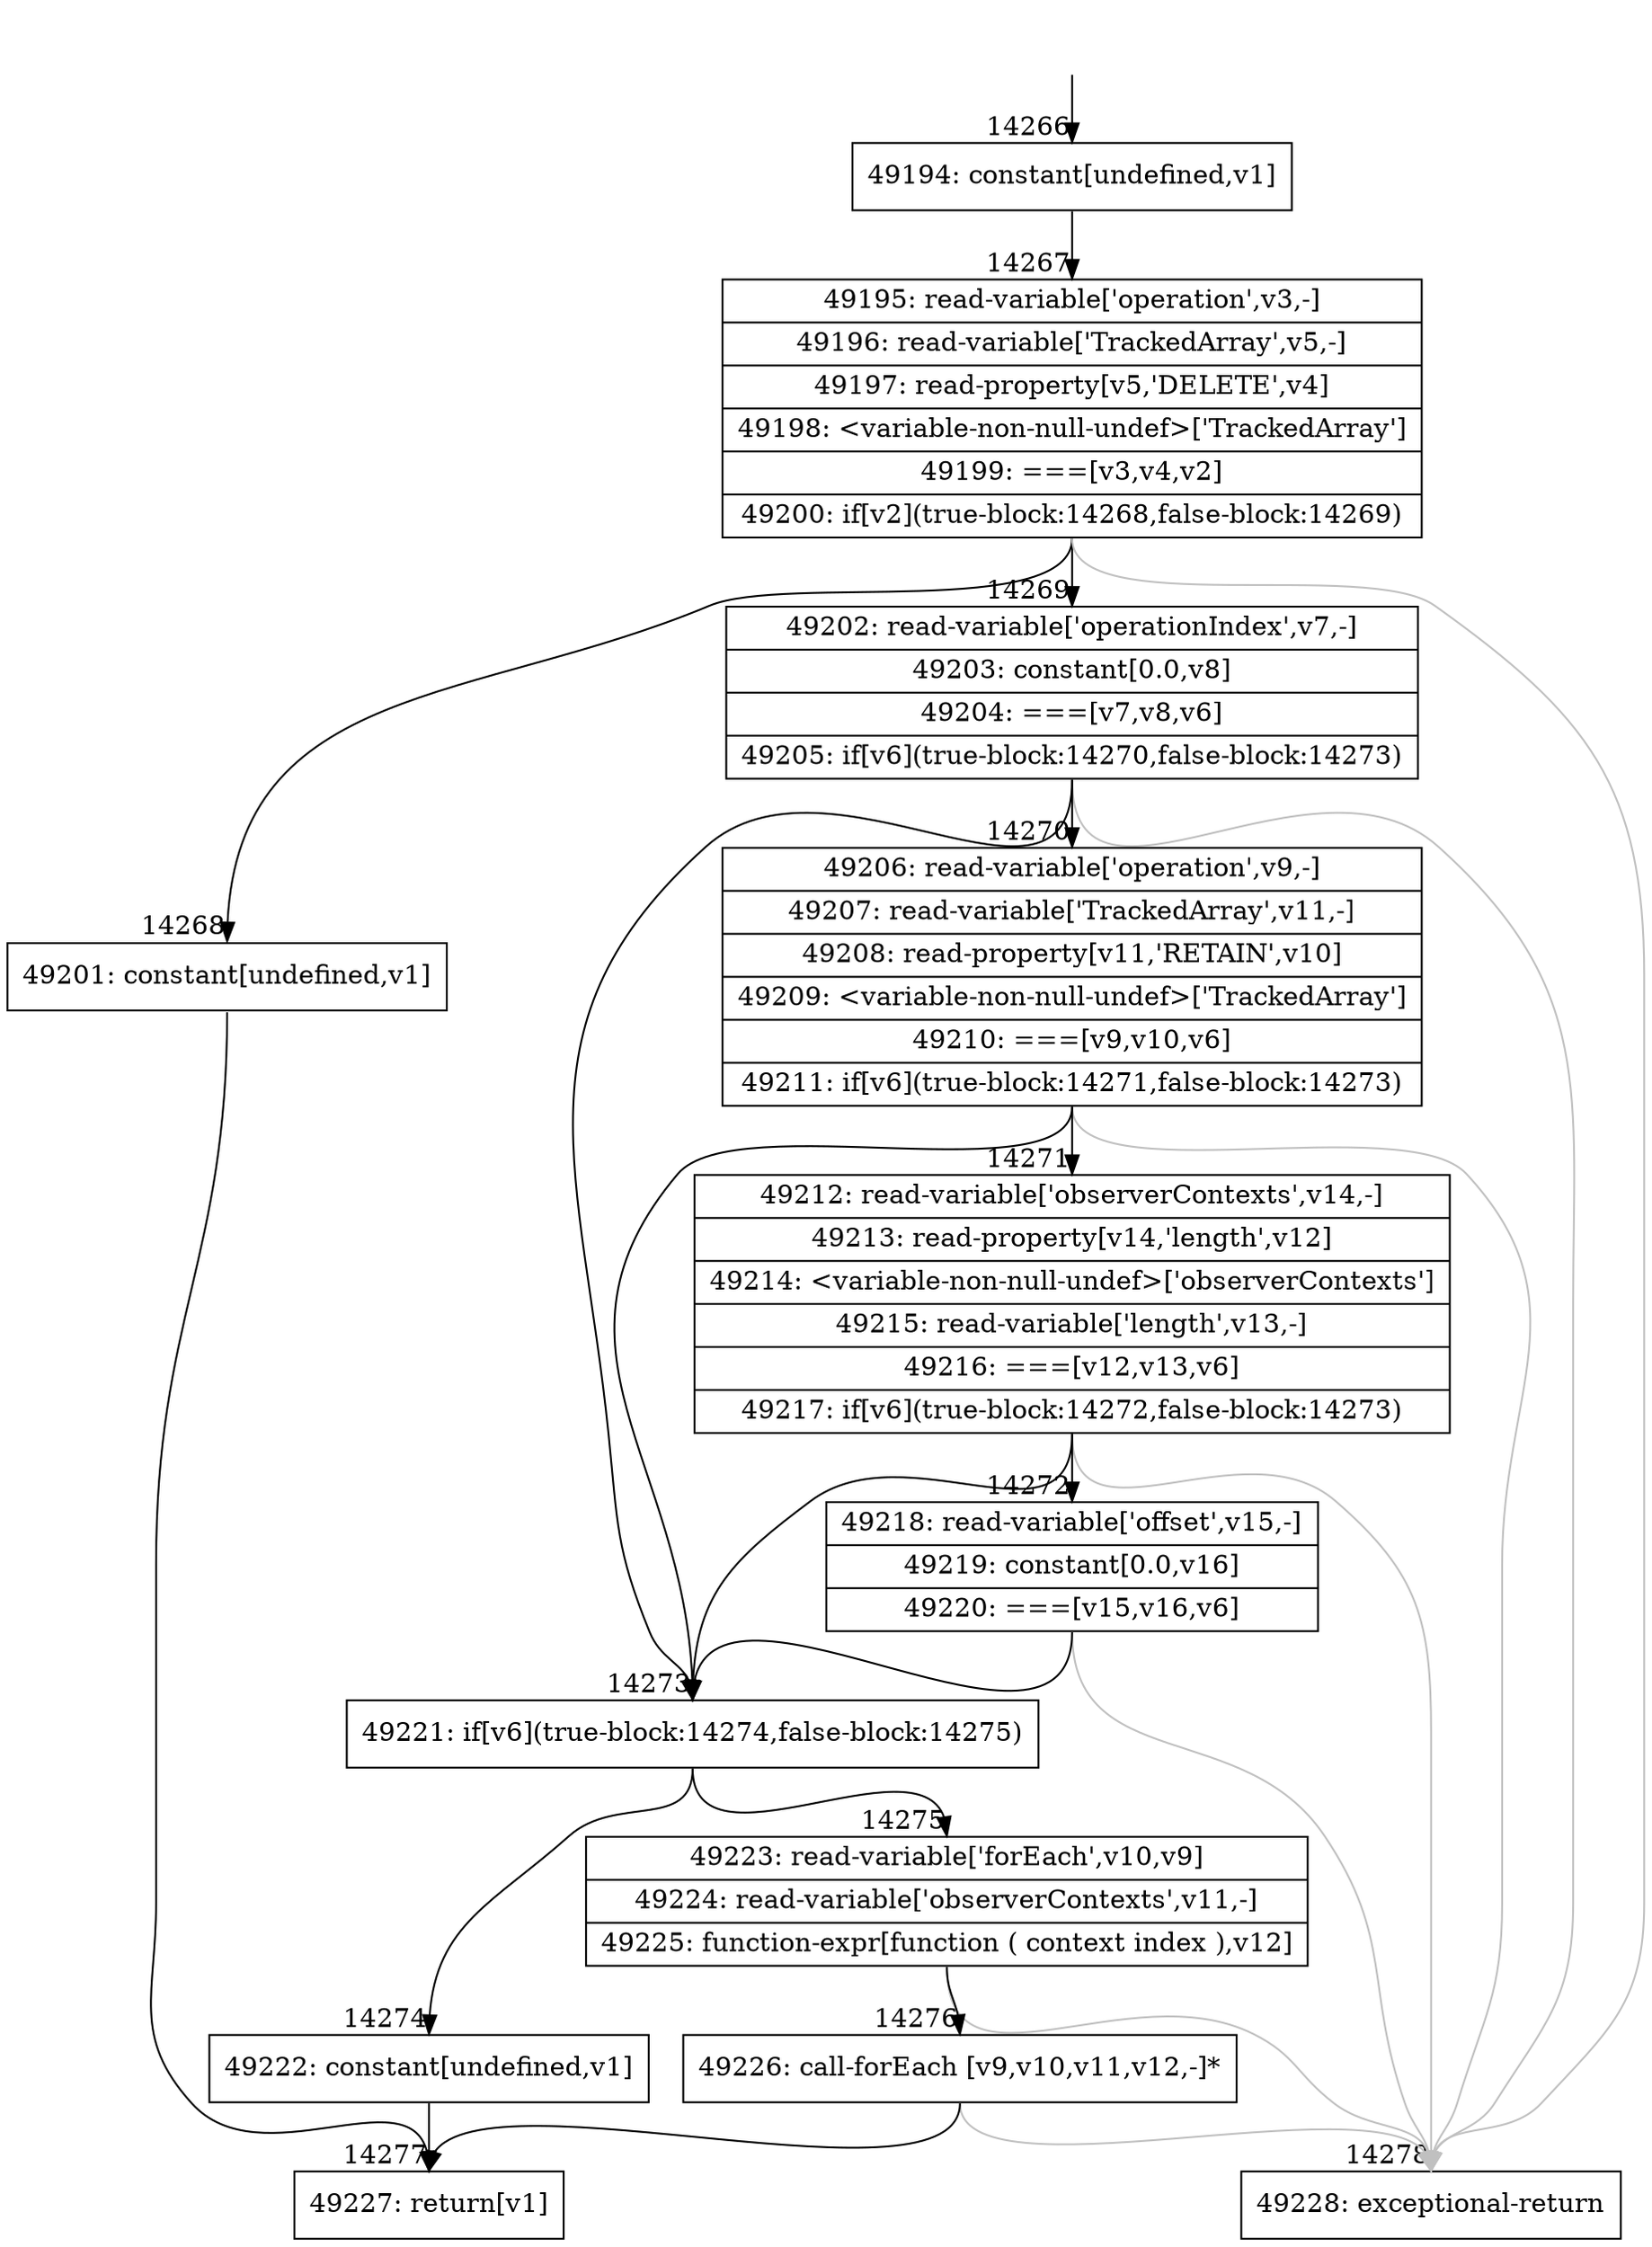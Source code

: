 digraph {
rankdir="TD"
BB_entry1191[shape=none,label=""];
BB_entry1191 -> BB14266 [tailport=s, headport=n, headlabel="    14266"]
BB14266 [shape=record label="{49194: constant[undefined,v1]}" ] 
BB14266 -> BB14267 [tailport=s, headport=n, headlabel="      14267"]
BB14267 [shape=record label="{49195: read-variable['operation',v3,-]|49196: read-variable['TrackedArray',v5,-]|49197: read-property[v5,'DELETE',v4]|49198: \<variable-non-null-undef\>['TrackedArray']|49199: ===[v3,v4,v2]|49200: if[v2](true-block:14268,false-block:14269)}" ] 
BB14267 -> BB14268 [tailport=s, headport=n, headlabel="      14268"]
BB14267 -> BB14269 [tailport=s, headport=n, headlabel="      14269"]
BB14267 -> BB14278 [tailport=s, headport=n, color=gray, headlabel="      14278"]
BB14268 [shape=record label="{49201: constant[undefined,v1]}" ] 
BB14268 -> BB14277 [tailport=s, headport=n, headlabel="      14277"]
BB14269 [shape=record label="{49202: read-variable['operationIndex',v7,-]|49203: constant[0.0,v8]|49204: ===[v7,v8,v6]|49205: if[v6](true-block:14270,false-block:14273)}" ] 
BB14269 -> BB14273 [tailport=s, headport=n, headlabel="      14273"]
BB14269 -> BB14270 [tailport=s, headport=n, headlabel="      14270"]
BB14269 -> BB14278 [tailport=s, headport=n, color=gray]
BB14270 [shape=record label="{49206: read-variable['operation',v9,-]|49207: read-variable['TrackedArray',v11,-]|49208: read-property[v11,'RETAIN',v10]|49209: \<variable-non-null-undef\>['TrackedArray']|49210: ===[v9,v10,v6]|49211: if[v6](true-block:14271,false-block:14273)}" ] 
BB14270 -> BB14273 [tailport=s, headport=n]
BB14270 -> BB14271 [tailport=s, headport=n, headlabel="      14271"]
BB14270 -> BB14278 [tailport=s, headport=n, color=gray]
BB14271 [shape=record label="{49212: read-variable['observerContexts',v14,-]|49213: read-property[v14,'length',v12]|49214: \<variable-non-null-undef\>['observerContexts']|49215: read-variable['length',v13,-]|49216: ===[v12,v13,v6]|49217: if[v6](true-block:14272,false-block:14273)}" ] 
BB14271 -> BB14273 [tailport=s, headport=n]
BB14271 -> BB14272 [tailport=s, headport=n, headlabel="      14272"]
BB14271 -> BB14278 [tailport=s, headport=n, color=gray]
BB14272 [shape=record label="{49218: read-variable['offset',v15,-]|49219: constant[0.0,v16]|49220: ===[v15,v16,v6]}" ] 
BB14272 -> BB14273 [tailport=s, headport=n]
BB14272 -> BB14278 [tailport=s, headport=n, color=gray]
BB14273 [shape=record label="{49221: if[v6](true-block:14274,false-block:14275)}" ] 
BB14273 -> BB14274 [tailport=s, headport=n, headlabel="      14274"]
BB14273 -> BB14275 [tailport=s, headport=n, headlabel="      14275"]
BB14274 [shape=record label="{49222: constant[undefined,v1]}" ] 
BB14274 -> BB14277 [tailport=s, headport=n]
BB14275 [shape=record label="{49223: read-variable['forEach',v10,v9]|49224: read-variable['observerContexts',v11,-]|49225: function-expr[function ( context index ),v12]}" ] 
BB14275 -> BB14276 [tailport=s, headport=n, headlabel="      14276"]
BB14275 -> BB14278 [tailport=s, headport=n, color=gray]
BB14276 [shape=record label="{49226: call-forEach [v9,v10,v11,v12,-]*}" ] 
BB14276 -> BB14277 [tailport=s, headport=n]
BB14276 -> BB14278 [tailport=s, headport=n, color=gray]
BB14277 [shape=record label="{49227: return[v1]}" ] 
BB14278 [shape=record label="{49228: exceptional-return}" ] 
//#$~ 26412
}
